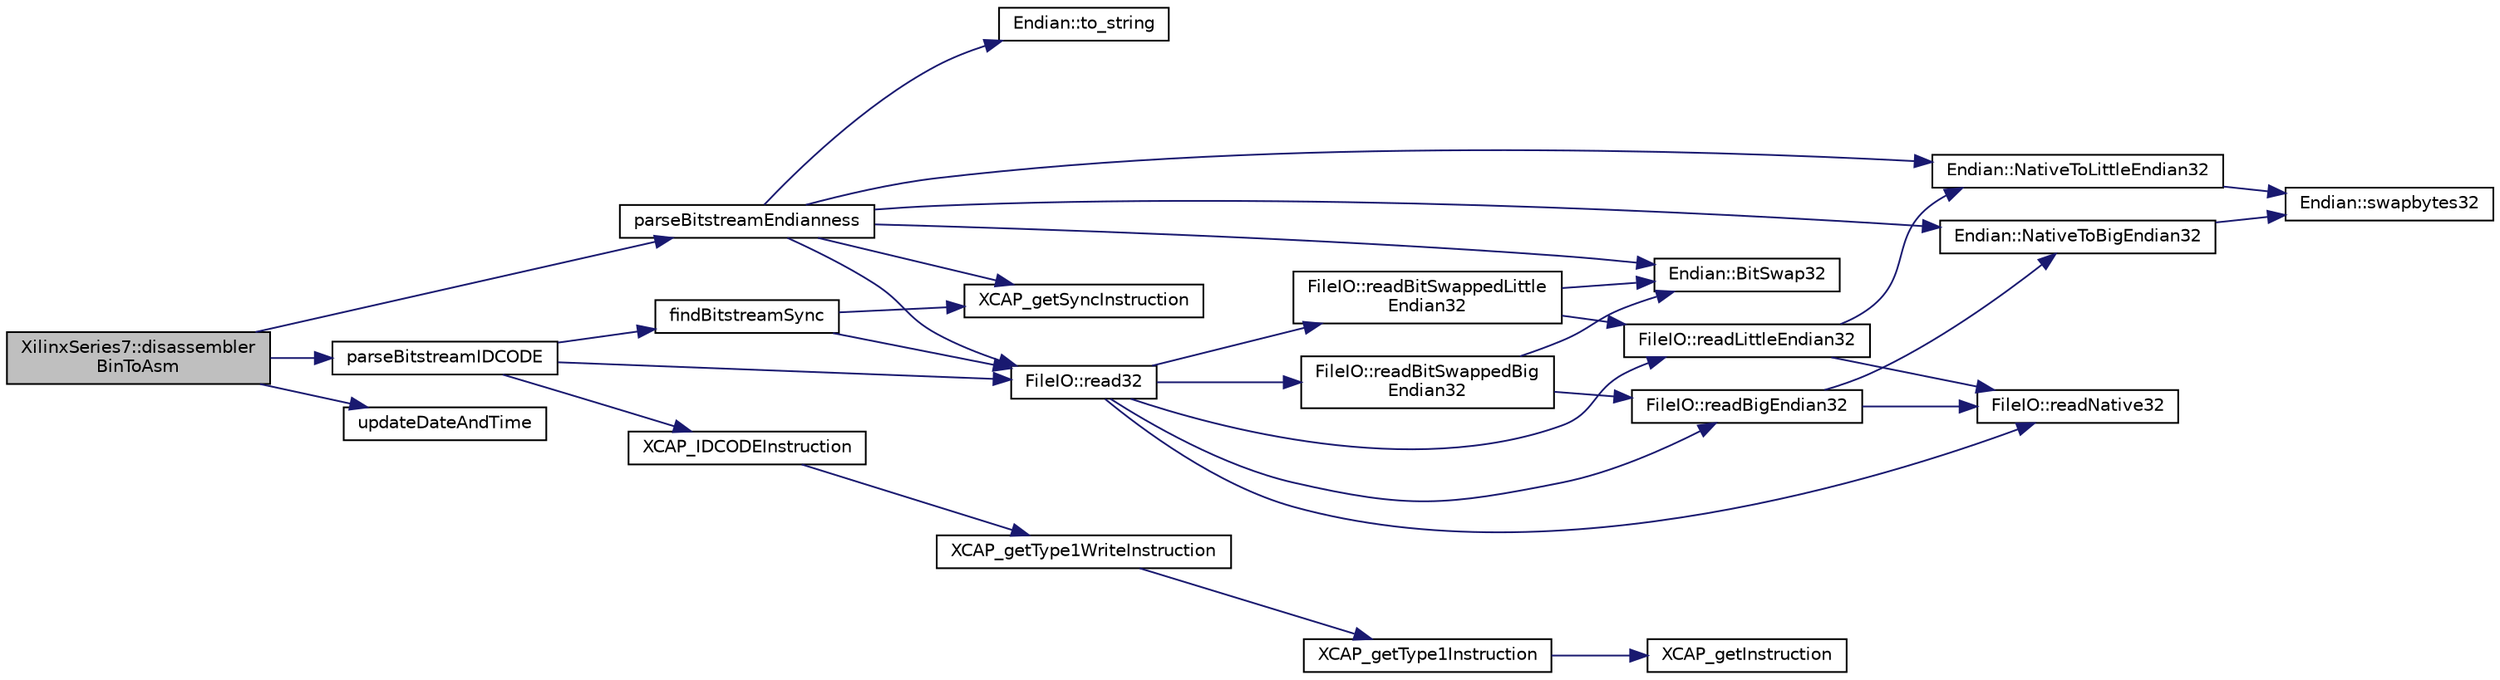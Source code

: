 digraph "XilinxSeries7::disassemblerBinToAsm"
{
 // INTERACTIVE_SVG=YES
 // LATEX_PDF_SIZE
  edge [fontname="Helvetica",fontsize="10",labelfontname="Helvetica",labelfontsize="10"];
  node [fontname="Helvetica",fontsize="10",shape=record];
  rankdir="LR";
  Node1 [label="XilinxSeries7::disassembler\lBinToAsm",height=0.2,width=0.4,color="black", fillcolor="grey75", style="filled", fontcolor="black",tooltip=" "];
  Node1 -> Node2 [color="midnightblue",fontsize="10",style="solid",fontname="Helvetica"];
  Node2 [label="parseBitstreamEndianness",height=0.2,width=0.4,color="black", fillcolor="white", style="filled",URL="$inlineInput_8h.html#afecbc7d2f0175cd665f732ec0c5b93bf",tooltip=" "];
  Node2 -> Node3 [color="midnightblue",fontsize="10",style="solid",fontname="Helvetica"];
  Node3 [label="Endian::BitSwap32",height=0.2,width=0.4,color="black", fillcolor="white", style="filled",URL="$namespaceEndian.html#abaf85e5d8d9641e35ffb4a5bcfc37f84",tooltip=" "];
  Node2 -> Node4 [color="midnightblue",fontsize="10",style="solid",fontname="Helvetica"];
  Node4 [label="Endian::NativeToBigEndian32",height=0.2,width=0.4,color="black", fillcolor="white", style="filled",URL="$namespaceEndian.html#a7cd80b2cb2ed674196a68549c8489f88",tooltip=" "];
  Node4 -> Node5 [color="midnightblue",fontsize="10",style="solid",fontname="Helvetica"];
  Node5 [label="Endian::swapbytes32",height=0.2,width=0.4,color="black", fillcolor="white", style="filled",URL="$namespaceEndian.html#a7c0178c39449483c29a1a305d0a73606",tooltip=" "];
  Node2 -> Node6 [color="midnightblue",fontsize="10",style="solid",fontname="Helvetica"];
  Node6 [label="Endian::NativeToLittleEndian32",height=0.2,width=0.4,color="black", fillcolor="white", style="filled",URL="$namespaceEndian.html#a4ef36a4fee2f667cf8ac3f67017716bb",tooltip=" "];
  Node6 -> Node5 [color="midnightblue",fontsize="10",style="solid",fontname="Helvetica"];
  Node2 -> Node7 [color="midnightblue",fontsize="10",style="solid",fontname="Helvetica"];
  Node7 [label="FileIO::read32",height=0.2,width=0.4,color="black", fillcolor="white", style="filled",URL="$namespaceFileIO.html#aaccfcd823f22c4f98df1cb587fcd74e6",tooltip=" "];
  Node7 -> Node8 [color="midnightblue",fontsize="10",style="solid",fontname="Helvetica"];
  Node8 [label="FileIO::readBigEndian32",height=0.2,width=0.4,color="black", fillcolor="white", style="filled",URL="$namespaceFileIO.html#a5094057ac3e48a146c33a8bddeaae60f",tooltip=" "];
  Node8 -> Node4 [color="midnightblue",fontsize="10",style="solid",fontname="Helvetica"];
  Node8 -> Node9 [color="midnightblue",fontsize="10",style="solid",fontname="Helvetica"];
  Node9 [label="FileIO::readNative32",height=0.2,width=0.4,color="black", fillcolor="white", style="filled",URL="$namespaceFileIO.html#ab253c19d57dd469687a36fe5b097eb34",tooltip=" "];
  Node7 -> Node10 [color="midnightblue",fontsize="10",style="solid",fontname="Helvetica"];
  Node10 [label="FileIO::readBitSwappedBig\lEndian32",height=0.2,width=0.4,color="black", fillcolor="white", style="filled",URL="$namespaceFileIO.html#a5f45a6b86516466bf524cb04b333eade",tooltip=" "];
  Node10 -> Node3 [color="midnightblue",fontsize="10",style="solid",fontname="Helvetica"];
  Node10 -> Node8 [color="midnightblue",fontsize="10",style="solid",fontname="Helvetica"];
  Node7 -> Node11 [color="midnightblue",fontsize="10",style="solid",fontname="Helvetica"];
  Node11 [label="FileIO::readBitSwappedLittle\lEndian32",height=0.2,width=0.4,color="black", fillcolor="white", style="filled",URL="$namespaceFileIO.html#a2fd6138a1888683dec937c2f97c24972",tooltip=" "];
  Node11 -> Node3 [color="midnightblue",fontsize="10",style="solid",fontname="Helvetica"];
  Node11 -> Node12 [color="midnightblue",fontsize="10",style="solid",fontname="Helvetica"];
  Node12 [label="FileIO::readLittleEndian32",height=0.2,width=0.4,color="black", fillcolor="white", style="filled",URL="$namespaceFileIO.html#a993f428d792c535bc6455ac6e4eb0e26",tooltip=" "];
  Node12 -> Node6 [color="midnightblue",fontsize="10",style="solid",fontname="Helvetica"];
  Node12 -> Node9 [color="midnightblue",fontsize="10",style="solid",fontname="Helvetica"];
  Node7 -> Node12 [color="midnightblue",fontsize="10",style="solid",fontname="Helvetica"];
  Node7 -> Node9 [color="midnightblue",fontsize="10",style="solid",fontname="Helvetica"];
  Node2 -> Node13 [color="midnightblue",fontsize="10",style="solid",fontname="Helvetica"];
  Node13 [label="Endian::to_string",height=0.2,width=0.4,color="black", fillcolor="white", style="filled",URL="$namespaceEndian.html#ac9f4873f9a0c23291fa47d68dff6fbbc",tooltip=" "];
  Node2 -> Node14 [color="midnightblue",fontsize="10",style="solid",fontname="Helvetica"];
  Node14 [label="XCAP_getSyncInstruction",height=0.2,width=0.4,color="black", fillcolor="white", style="filled",URL="$inlineCAP_8h.html#a445d56f4c0c7afb68ecfa18087a6af31",tooltip="Generate and return the encoding for a SYNC instruction."];
  Node1 -> Node15 [color="midnightblue",fontsize="10",style="solid",fontname="Helvetica"];
  Node15 [label="parseBitstreamIDCODE",height=0.2,width=0.4,color="black", fillcolor="white", style="filled",URL="$inlineInput_8h.html#aaca4e37f11bf6f869a9f1296b5b0182a",tooltip=" "];
  Node15 -> Node16 [color="midnightblue",fontsize="10",style="solid",fontname="Helvetica"];
  Node16 [label="findBitstreamSync",height=0.2,width=0.4,color="black", fillcolor="white", style="filled",URL="$inlineInput_8h.html#a28adcfbf629a14df2fab79e403e9f098",tooltip=" "];
  Node16 -> Node7 [color="midnightblue",fontsize="10",style="solid",fontname="Helvetica"];
  Node16 -> Node14 [color="midnightblue",fontsize="10",style="solid",fontname="Helvetica"];
  Node15 -> Node7 [color="midnightblue",fontsize="10",style="solid",fontname="Helvetica"];
  Node15 -> Node17 [color="midnightblue",fontsize="10",style="solid",fontname="Helvetica"];
  Node17 [label="XCAP_IDCODEInstruction",height=0.2,width=0.4,color="black", fillcolor="white", style="filled",URL="$inlineCAP_8h.html#a5cf5745a3f7598d27061688cf9785f26",tooltip="Generate and return the encoding for a IDCODE writing instruction."];
  Node17 -> Node18 [color="midnightblue",fontsize="10",style="solid",fontname="Helvetica"];
  Node18 [label="XCAP_getType1WriteInstruction",height=0.2,width=0.4,color="black", fillcolor="white", style="filled",URL="$inlineCAP_8h.html#a5cdd7f1c600ae94adc59f9ea624043c3",tooltip="Generate and return the encoding for a type 1 Write instruction."];
  Node18 -> Node19 [color="midnightblue",fontsize="10",style="solid",fontname="Helvetica"];
  Node19 [label="XCAP_getType1Instruction",height=0.2,width=0.4,color="black", fillcolor="white", style="filled",URL="$inlineCAP_8h.html#aade38843ee9dfed5d286172b6b37b638",tooltip="Generate and return the encoding for a type 1 instruction."];
  Node19 -> Node20 [color="midnightblue",fontsize="10",style="solid",fontname="Helvetica"];
  Node20 [label="XCAP_getInstruction",height=0.2,width=0.4,color="black", fillcolor="white", style="filled",URL="$inlineCAP_8h.html#af67277d07acf4e5907420ff2bc75ecd1",tooltip="Generate and return the encoding for an instruction."];
  Node1 -> Node21 [color="midnightblue",fontsize="10",style="solid",fontname="Helvetica"];
  Node21 [label="updateDateAndTime",height=0.2,width=0.4,color="black", fillcolor="white", style="filled",URL="$inlineOutput_8h.html#a194a87f62d6a57dbed34257f5a6037bf",tooltip=" "];
}
